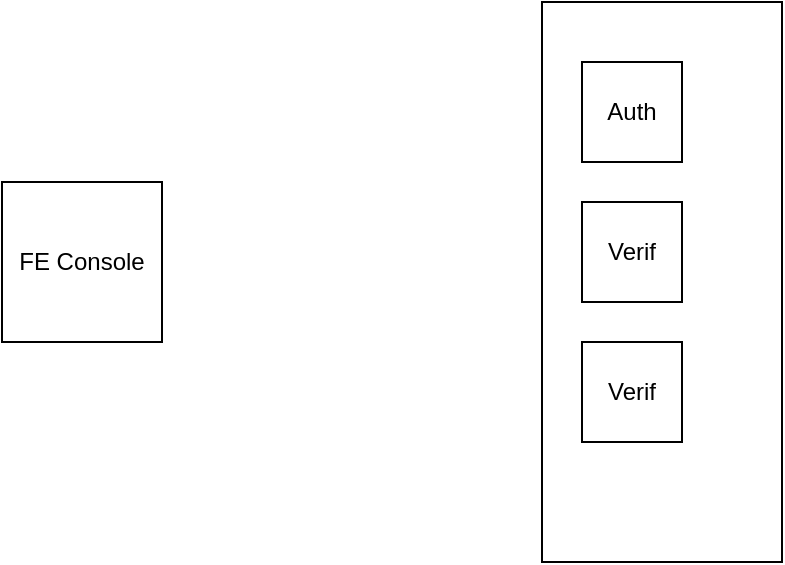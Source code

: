 <mxfile>
    <diagram id="pnUIoggER4j71EJg3G6K" name="Page-1">
        <mxGraphModel dx="529" dy="303" grid="1" gridSize="10" guides="1" tooltips="1" connect="1" arrows="1" fold="1" page="1" pageScale="1" pageWidth="850" pageHeight="1100" math="0" shadow="0">
            <root>
                <mxCell id="0"/>
                <mxCell id="1" parent="0"/>
                <mxCell id="5" value="FE Console" style="whiteSpace=wrap;html=1;aspect=fixed;" parent="1" vertex="1">
                    <mxGeometry x="160" y="180" width="80" height="80" as="geometry"/>
                </mxCell>
                <mxCell id="7" value="" style="rounded=0;whiteSpace=wrap;html=1;" parent="1" vertex="1">
                    <mxGeometry x="430" y="90" width="120" height="280" as="geometry"/>
                </mxCell>
                <mxCell id="8" value="Auth" style="whiteSpace=wrap;html=1;aspect=fixed;" parent="1" vertex="1">
                    <mxGeometry x="450" y="120" width="50" height="50" as="geometry"/>
                </mxCell>
                <mxCell id="9" value="Verif" style="whiteSpace=wrap;html=1;aspect=fixed;" parent="1" vertex="1">
                    <mxGeometry x="450" y="190" width="50" height="50" as="geometry"/>
                </mxCell>
                <mxCell id="10" value="Verif" style="whiteSpace=wrap;html=1;aspect=fixed;" parent="1" vertex="1">
                    <mxGeometry x="450" y="260" width="50" height="50" as="geometry"/>
                </mxCell>
            </root>
        </mxGraphModel>
    </diagram>
    <diagram id="ETfjt-XTb5EIslEKlluT" name="Page-2">
        <mxGraphModel dx="529" dy="303" grid="1" gridSize="10" guides="1" tooltips="1" connect="1" arrows="1" fold="1" page="1" pageScale="1" pageWidth="850" pageHeight="1100" math="0" shadow="0">
            <root>
                <mxCell id="0"/>
                <mxCell id="1" parent="0"/>
            </root>
        </mxGraphModel>
    </diagram>
    <diagram id="lZ2gEz4J7WdfkJs8j6ao" name="Page-3">
        <mxGraphModel dx="939" dy="407" grid="1" gridSize="10" guides="1" tooltips="1" connect="1" arrows="1" fold="1" page="1" pageScale="1" pageWidth="850" pageHeight="1100" math="0" shadow="0">
            <root>
                <mxCell id="0"/>
                <mxCell id="1" parent="0"/>
                <mxCell id="SgyV-KO3TxqALtsHjcmL-1" value="Kollectyve Backend" style="whiteSpace=wrap;html=1;aspect=fixed;" vertex="1" parent="1">
                    <mxGeometry x="550" y="105" width="80" height="80" as="geometry"/>
                </mxCell>
                <mxCell id="SgyV-KO3TxqALtsHjcmL-2" value="Kumulus Provider" style="whiteSpace=wrap;html=1;aspect=fixed;" vertex="1" parent="1">
                    <mxGeometry x="650" y="185" width="50" height="50" as="geometry"/>
                </mxCell>
                <mxCell id="SgyV-KO3TxqALtsHjcmL-4" value="Actor" style="shape=umlActor;verticalLabelPosition=bottom;verticalAlign=top;html=1;outlineConnect=0;" vertex="1" parent="1">
                    <mxGeometry x="250" y="110" width="30" height="60" as="geometry"/>
                </mxCell>
                <mxCell id="SgyV-KO3TxqALtsHjcmL-5" value="Kumulus Provider" style="whiteSpace=wrap;html=1;aspect=fixed;" vertex="1" parent="1">
                    <mxGeometry x="940" y="170" width="50" height="50" as="geometry"/>
                </mxCell>
                <mxCell id="SgyV-KO3TxqALtsHjcmL-6" value="Kumulus Provider" style="whiteSpace=wrap;html=1;aspect=fixed;" vertex="1" parent="1">
                    <mxGeometry x="850" y="105" width="50" height="50" as="geometry"/>
                </mxCell>
                <mxCell id="SgyV-KO3TxqALtsHjcmL-9" value="" style="shape=flexArrow;endArrow=classic;startArrow=classic;html=1;" edge="1" parent="1">
                    <mxGeometry width="100" height="100" relative="1" as="geometry">
                        <mxPoint x="650" y="139.5" as="sourcePoint"/>
                        <mxPoint x="830" y="139.5" as="targetPoint"/>
                    </mxGeometry>
                </mxCell>
                <mxCell id="SgyV-KO3TxqALtsHjcmL-10" value="" style="shape=flexArrow;endArrow=classic;startArrow=classic;html=1;" edge="1" parent="1">
                    <mxGeometry width="100" height="100" relative="1" as="geometry">
                        <mxPoint x="440" y="145" as="sourcePoint"/>
                        <mxPoint x="530" y="144.5" as="targetPoint"/>
                    </mxGeometry>
                </mxCell>
                <mxCell id="SgyV-KO3TxqALtsHjcmL-14" value="Console" style="whiteSpace=wrap;html=1;aspect=fixed;" vertex="1" parent="1">
                    <mxGeometry x="345" y="100" width="80" height="80" as="geometry"/>
                </mxCell>
            </root>
        </mxGraphModel>
    </diagram>
</mxfile>